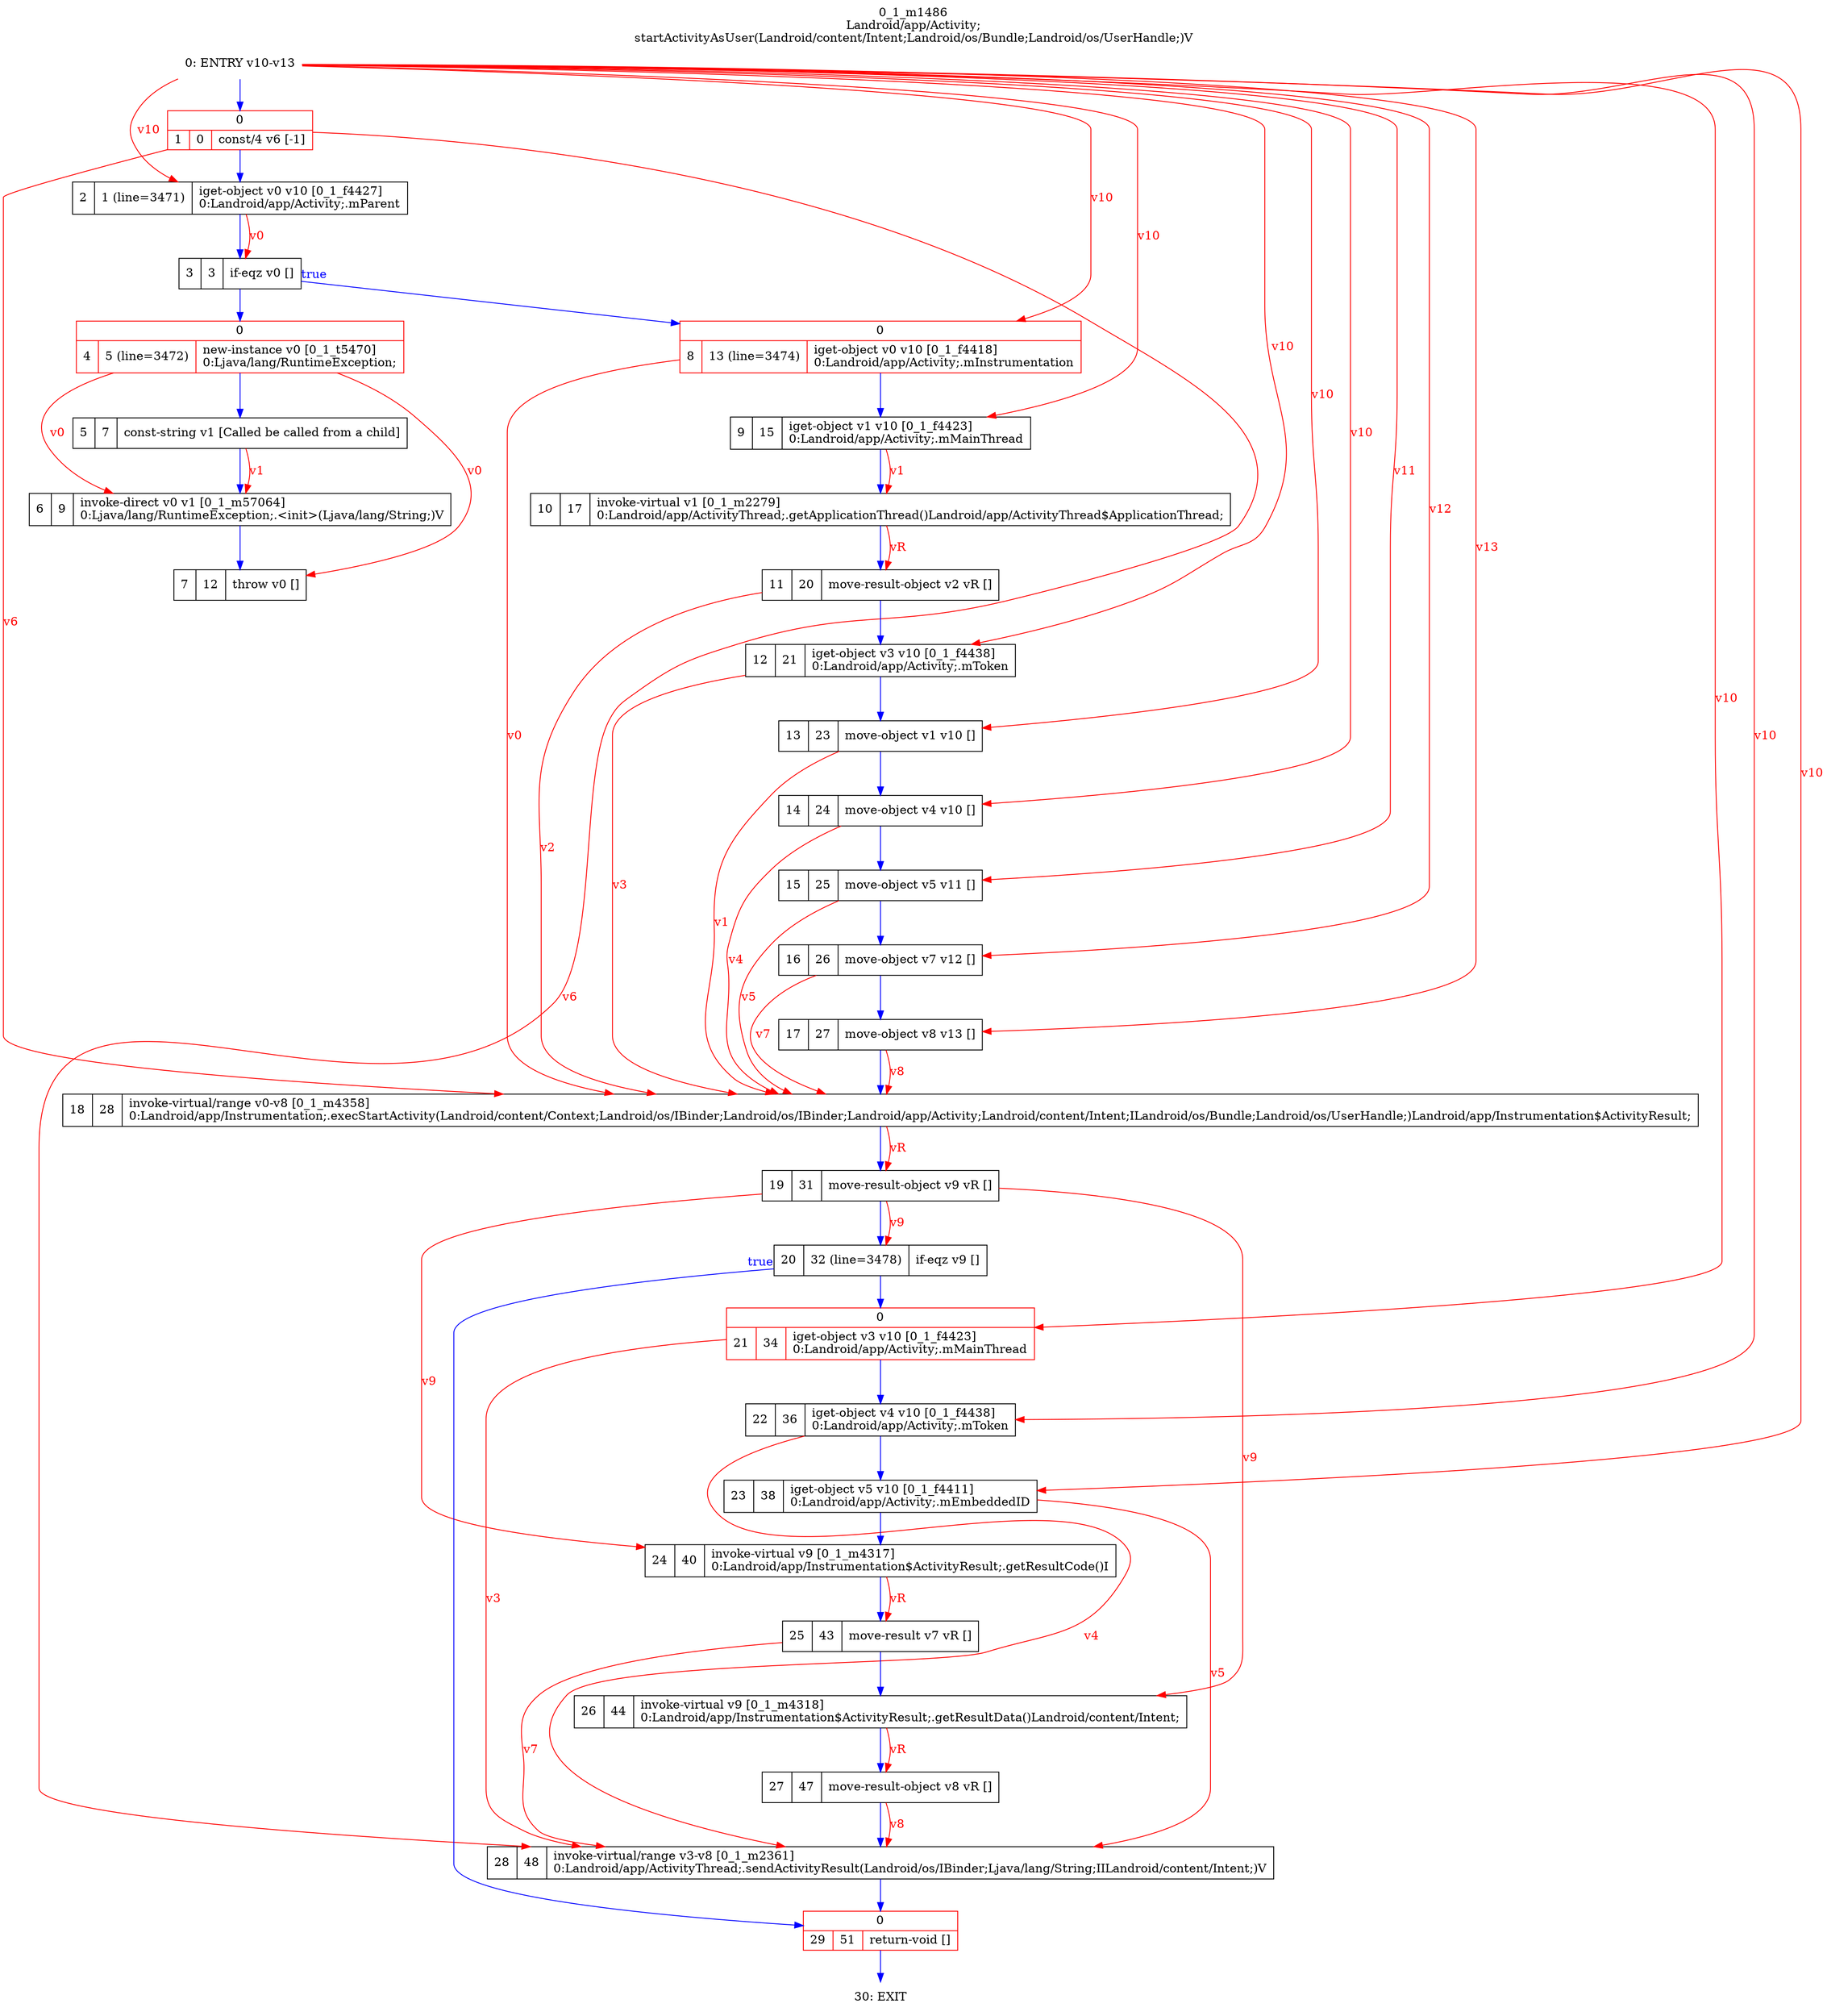 digraph G {
rankdir=UD;
labelloc=t;
label="0_1_m1486\nLandroid/app/Activity;
startActivityAsUser(Landroid/content/Intent;Landroid/os/Bundle;Landroid/os/UserHandle;)V";
0[label="0: ENTRY v10-v13",shape=plaintext];
1[label="{0|{1|0|const/4 v6 [-1]\l}}",shape=record, color=red];
2[label="2|1 (line=3471)|iget-object v0 v10 [0_1_f4427]\l0:Landroid/app/Activity;.mParent\l",shape=record];
3[label="3|3|if-eqz v0 []\l",shape=record];
4[label="{0|{4|5 (line=3472)|new-instance v0 [0_1_t5470]\l0:Ljava/lang/RuntimeException;\l}}",shape=record, color=red];
5[label="5|7|const-string v1 [Called be called from a child]\l",shape=record];
6[label="6|9|invoke-direct v0 v1 [0_1_m57064]\l0:Ljava/lang/RuntimeException;.\<init\>(Ljava/lang/String;)V\l",shape=record,URL="0_1_m57064.dot"];
7[label="7|12|throw v0 []\l",shape=record];
8[label="{0|{8|13 (line=3474)|iget-object v0 v10 [0_1_f4418]\l0:Landroid/app/Activity;.mInstrumentation\l}}",shape=record, color=red];
9[label="9|15|iget-object v1 v10 [0_1_f4423]\l0:Landroid/app/Activity;.mMainThread\l",shape=record];
10[label="10|17|invoke-virtual v1 [0_1_m2279]\l0:Landroid/app/ActivityThread;.getApplicationThread()Landroid/app/ActivityThread$ApplicationThread;\l",shape=record,URL="0_1_m2279.dot"];
11[label="11|20|move-result-object v2 vR []\l",shape=record];
12[label="12|21|iget-object v3 v10 [0_1_f4438]\l0:Landroid/app/Activity;.mToken\l",shape=record];
13[label="13|23|move-object v1 v10 []\l",shape=record];
14[label="14|24|move-object v4 v10 []\l",shape=record];
15[label="15|25|move-object v5 v11 []\l",shape=record];
16[label="16|26|move-object v7 v12 []\l",shape=record];
17[label="17|27|move-object v8 v13 []\l",shape=record];
18[label="18|28|invoke-virtual/range v0-v8 [0_1_m4358]\l0:Landroid/app/Instrumentation;.execStartActivity(Landroid/content/Context;Landroid/os/IBinder;Landroid/os/IBinder;Landroid/app/Activity;Landroid/content/Intent;ILandroid/os/Bundle;Landroid/os/UserHandle;)Landroid/app/Instrumentation$ActivityResult;\l",shape=record,URL="0_1_m4358.dot"];
19[label="19|31|move-result-object v9 vR []\l",shape=record];
20[label="20|32 (line=3478)|if-eqz v9 []\l",shape=record];
21[label="{0|{21|34|iget-object v3 v10 [0_1_f4423]\l0:Landroid/app/Activity;.mMainThread\l}}",shape=record, color=red];
22[label="22|36|iget-object v4 v10 [0_1_f4438]\l0:Landroid/app/Activity;.mToken\l",shape=record];
23[label="23|38|iget-object v5 v10 [0_1_f4411]\l0:Landroid/app/Activity;.mEmbeddedID\l",shape=record];
24[label="24|40|invoke-virtual v9 [0_1_m4317]\l0:Landroid/app/Instrumentation$ActivityResult;.getResultCode()I\l",shape=record,URL="0_1_m4317.dot"];
25[label="25|43|move-result v7 vR []\l",shape=record];
26[label="26|44|invoke-virtual v9 [0_1_m4318]\l0:Landroid/app/Instrumentation$ActivityResult;.getResultData()Landroid/content/Intent;\l",shape=record,URL="0_1_m4318.dot"];
27[label="27|47|move-result-object v8 vR []\l",shape=record];
28[label="28|48|invoke-virtual/range v3-v8 [0_1_m2361]\l0:Landroid/app/ActivityThread;.sendActivityResult(Landroid/os/IBinder;Ljava/lang/String;IILandroid/content/Intent;)V\l",shape=record,URL="0_1_m2361.dot"];
29[label="{0|{29|51|return-void []\l}}",shape=record, color=red];
30[label="30: EXIT",shape=plaintext];
0->1 [color=blue, fontcolor=blue,weight=100, taillabel=""];
1->2 [color=blue, fontcolor=blue,weight=100, taillabel=""];
2->3 [color=blue, fontcolor=blue,weight=100, taillabel=""];
3->8 [color=blue, fontcolor=blue,weight=10, taillabel="true"];
3->4 [color=blue, fontcolor=blue,weight=100, taillabel=""];
4->5 [color=blue, fontcolor=blue,weight=100, taillabel=""];
5->6 [color=blue, fontcolor=blue,weight=100, taillabel=""];
6->7 [color=blue, fontcolor=blue,weight=100, taillabel=""];
8->9 [color=blue, fontcolor=blue,weight=100, taillabel=""];
9->10 [color=blue, fontcolor=blue,weight=100, taillabel=""];
10->11 [color=blue, fontcolor=blue,weight=100, taillabel=""];
11->12 [color=blue, fontcolor=blue,weight=100, taillabel=""];
12->13 [color=blue, fontcolor=blue,weight=100, taillabel=""];
13->14 [color=blue, fontcolor=blue,weight=100, taillabel=""];
14->15 [color=blue, fontcolor=blue,weight=100, taillabel=""];
15->16 [color=blue, fontcolor=blue,weight=100, taillabel=""];
16->17 [color=blue, fontcolor=blue,weight=100, taillabel=""];
17->18 [color=blue, fontcolor=blue,weight=100, taillabel=""];
18->19 [color=blue, fontcolor=blue,weight=100, taillabel=""];
19->20 [color=blue, fontcolor=blue,weight=100, taillabel=""];
20->29 [color=blue, fontcolor=blue,weight=10, taillabel="true"];
20->21 [color=blue, fontcolor=blue,weight=100, taillabel=""];
21->22 [color=blue, fontcolor=blue,weight=100, taillabel=""];
22->23 [color=blue, fontcolor=blue,weight=100, taillabel=""];
23->24 [color=blue, fontcolor=blue,weight=100, taillabel=""];
24->25 [color=blue, fontcolor=blue,weight=100, taillabel=""];
25->26 [color=blue, fontcolor=blue,weight=100, taillabel=""];
26->27 [color=blue, fontcolor=blue,weight=100, taillabel=""];
27->28 [color=blue, fontcolor=blue,weight=100, taillabel=""];
28->29 [color=blue, fontcolor=blue,weight=100, taillabel=""];
29->30 [color=blue, fontcolor=blue,weight=100, taillabel=""];
0->2 [color=red, fontcolor=red, label="v10"];
2->3 [color=red, fontcolor=red, label="v0"];
4->6 [color=red, fontcolor=red, label="v0"];
5->6 [color=red, fontcolor=red, label="v1"];
4->7 [color=red, fontcolor=red, label="v0"];
0->8 [color=red, fontcolor=red, label="v10"];
0->9 [color=red, fontcolor=red, label="v10"];
9->10 [color=red, fontcolor=red, label="v1"];
10->11 [color=red, fontcolor=red, label="vR"];
0->12 [color=red, fontcolor=red, label="v10"];
0->13 [color=red, fontcolor=red, label="v10"];
0->14 [color=red, fontcolor=red, label="v10"];
0->15 [color=red, fontcolor=red, label="v11"];
0->16 [color=red, fontcolor=red, label="v12"];
0->17 [color=red, fontcolor=red, label="v13"];
1->18 [color=red, fontcolor=red, label="v6"];
8->18 [color=red, fontcolor=red, label="v0"];
11->18 [color=red, fontcolor=red, label="v2"];
12->18 [color=red, fontcolor=red, label="v3"];
13->18 [color=red, fontcolor=red, label="v1"];
14->18 [color=red, fontcolor=red, label="v4"];
15->18 [color=red, fontcolor=red, label="v5"];
16->18 [color=red, fontcolor=red, label="v7"];
17->18 [color=red, fontcolor=red, label="v8"];
18->19 [color=red, fontcolor=red, label="vR"];
19->20 [color=red, fontcolor=red, label="v9"];
0->21 [color=red, fontcolor=red, label="v10"];
0->22 [color=red, fontcolor=red, label="v10"];
0->23 [color=red, fontcolor=red, label="v10"];
19->24 [color=red, fontcolor=red, label="v9"];
24->25 [color=red, fontcolor=red, label="vR"];
19->26 [color=red, fontcolor=red, label="v9"];
26->27 [color=red, fontcolor=red, label="vR"];
1->28 [color=red, fontcolor=red, label="v6"];
21->28 [color=red, fontcolor=red, label="v3"];
22->28 [color=red, fontcolor=red, label="v4"];
23->28 [color=red, fontcolor=red, label="v5"];
25->28 [color=red, fontcolor=red, label="v7"];
27->28 [color=red, fontcolor=red, label="v8"];
}
